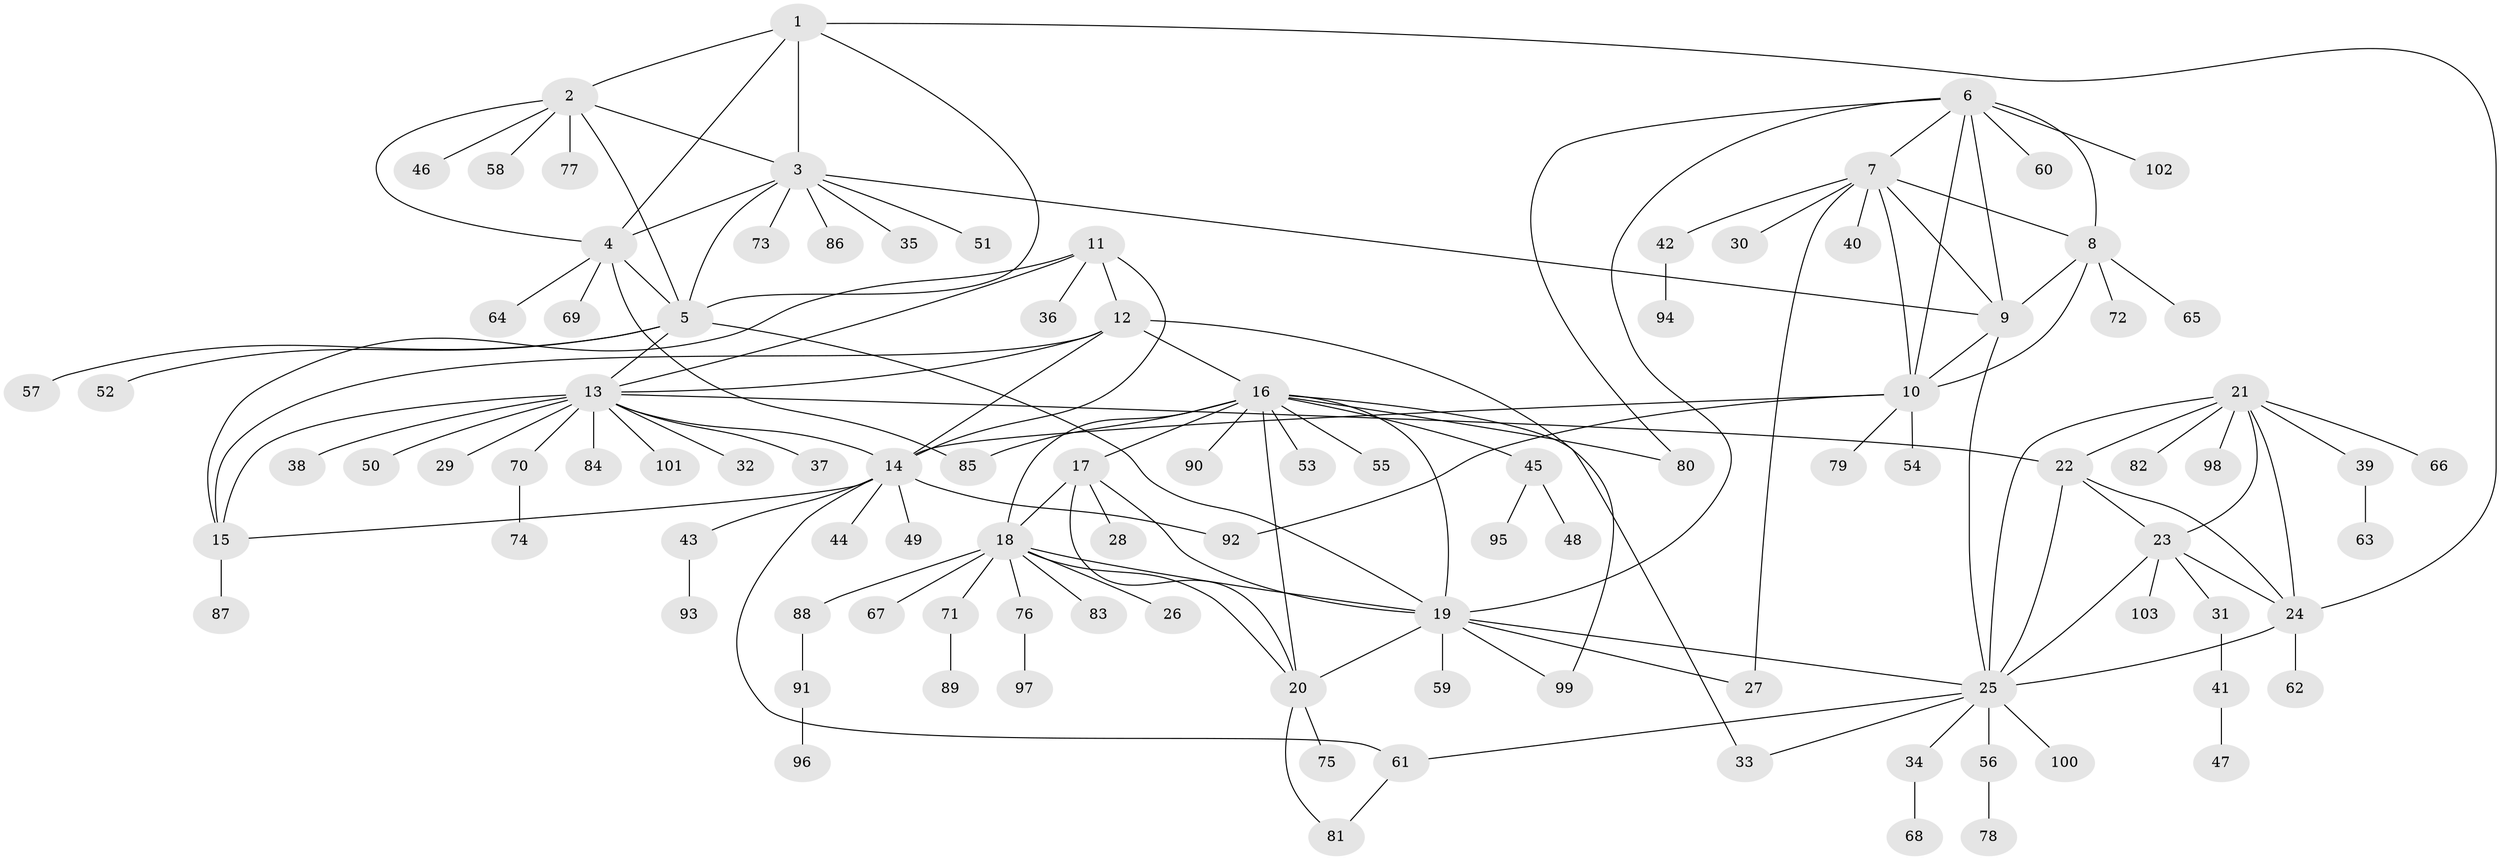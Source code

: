 // coarse degree distribution, {8: 0.04878048780487805, 2: 0.12195121951219512, 5: 0.07317073170731707, 12: 0.024390243902439025, 6: 0.04878048780487805, 3: 0.024390243902439025, 10: 0.024390243902439025, 4: 0.04878048780487805, 1: 0.5853658536585366}
// Generated by graph-tools (version 1.1) at 2025/19/03/04/25 18:19:29]
// undirected, 103 vertices, 146 edges
graph export_dot {
graph [start="1"]
  node [color=gray90,style=filled];
  1;
  2;
  3;
  4;
  5;
  6;
  7;
  8;
  9;
  10;
  11;
  12;
  13;
  14;
  15;
  16;
  17;
  18;
  19;
  20;
  21;
  22;
  23;
  24;
  25;
  26;
  27;
  28;
  29;
  30;
  31;
  32;
  33;
  34;
  35;
  36;
  37;
  38;
  39;
  40;
  41;
  42;
  43;
  44;
  45;
  46;
  47;
  48;
  49;
  50;
  51;
  52;
  53;
  54;
  55;
  56;
  57;
  58;
  59;
  60;
  61;
  62;
  63;
  64;
  65;
  66;
  67;
  68;
  69;
  70;
  71;
  72;
  73;
  74;
  75;
  76;
  77;
  78;
  79;
  80;
  81;
  82;
  83;
  84;
  85;
  86;
  87;
  88;
  89;
  90;
  91;
  92;
  93;
  94;
  95;
  96;
  97;
  98;
  99;
  100;
  101;
  102;
  103;
  1 -- 2;
  1 -- 3;
  1 -- 4;
  1 -- 5;
  1 -- 24;
  2 -- 3;
  2 -- 4;
  2 -- 5;
  2 -- 46;
  2 -- 58;
  2 -- 77;
  3 -- 4;
  3 -- 5;
  3 -- 9;
  3 -- 35;
  3 -- 51;
  3 -- 73;
  3 -- 86;
  4 -- 5;
  4 -- 64;
  4 -- 69;
  4 -- 85;
  5 -- 13;
  5 -- 19;
  5 -- 52;
  5 -- 57;
  6 -- 7;
  6 -- 8;
  6 -- 9;
  6 -- 10;
  6 -- 19;
  6 -- 60;
  6 -- 80;
  6 -- 102;
  7 -- 8;
  7 -- 9;
  7 -- 10;
  7 -- 27;
  7 -- 30;
  7 -- 40;
  7 -- 42;
  8 -- 9;
  8 -- 10;
  8 -- 65;
  8 -- 72;
  9 -- 10;
  9 -- 25;
  10 -- 14;
  10 -- 54;
  10 -- 79;
  10 -- 92;
  11 -- 12;
  11 -- 13;
  11 -- 14;
  11 -- 15;
  11 -- 36;
  12 -- 13;
  12 -- 14;
  12 -- 15;
  12 -- 16;
  12 -- 99;
  13 -- 14;
  13 -- 15;
  13 -- 22;
  13 -- 29;
  13 -- 32;
  13 -- 37;
  13 -- 38;
  13 -- 50;
  13 -- 70;
  13 -- 84;
  13 -- 101;
  14 -- 15;
  14 -- 43;
  14 -- 44;
  14 -- 49;
  14 -- 61;
  14 -- 92;
  15 -- 87;
  16 -- 17;
  16 -- 18;
  16 -- 19;
  16 -- 20;
  16 -- 33;
  16 -- 45;
  16 -- 53;
  16 -- 55;
  16 -- 80;
  16 -- 85;
  16 -- 90;
  17 -- 18;
  17 -- 19;
  17 -- 20;
  17 -- 28;
  18 -- 19;
  18 -- 20;
  18 -- 26;
  18 -- 67;
  18 -- 71;
  18 -- 76;
  18 -- 83;
  18 -- 88;
  19 -- 20;
  19 -- 25;
  19 -- 27;
  19 -- 59;
  19 -- 99;
  20 -- 75;
  20 -- 81;
  21 -- 22;
  21 -- 23;
  21 -- 24;
  21 -- 25;
  21 -- 39;
  21 -- 66;
  21 -- 82;
  21 -- 98;
  22 -- 23;
  22 -- 24;
  22 -- 25;
  23 -- 24;
  23 -- 25;
  23 -- 31;
  23 -- 103;
  24 -- 25;
  24 -- 62;
  25 -- 33;
  25 -- 34;
  25 -- 56;
  25 -- 61;
  25 -- 100;
  31 -- 41;
  34 -- 68;
  39 -- 63;
  41 -- 47;
  42 -- 94;
  43 -- 93;
  45 -- 48;
  45 -- 95;
  56 -- 78;
  61 -- 81;
  70 -- 74;
  71 -- 89;
  76 -- 97;
  88 -- 91;
  91 -- 96;
}
